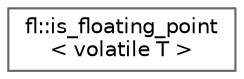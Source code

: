 digraph "Graphical Class Hierarchy"
{
 // INTERACTIVE_SVG=YES
 // LATEX_PDF_SIZE
  bgcolor="transparent";
  edge [fontname=Helvetica,fontsize=10,labelfontname=Helvetica,labelfontsize=10];
  node [fontname=Helvetica,fontsize=10,shape=box,height=0.2,width=0.4];
  rankdir="LR";
  Node0 [id="Node000000",label="fl::is_floating_point\l\< volatile T \>",height=0.2,width=0.4,color="grey40", fillcolor="white", style="filled",URL="$dd/dc3/structfl_1_1is__floating__point_3_01volatile_01_t_01_4.html",tooltip=" "];
}
